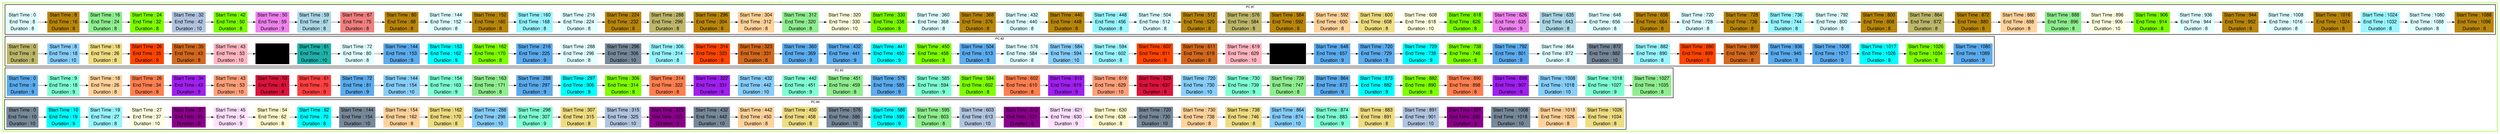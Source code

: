 digraph G {

fontname="Helvetica,Arial,sans-serif"
node [fontname="Helvetica,Arial,sans-serif"]
edge [fontname="Helvetica,Arial,sans-serif"]
graph [rankdir = "LR"];
node [fontsize = "20" shape = "ellipse"];

    subgraph cluster_Mod_0{
        color =chartreuse
        style = bold
        subgraph cluster_0{
           node [style=filled]
           color = black


            "node115" [
               label = "Start Time : 0 | End Time : 8 | Duration : 8"
               shape = "record"
               color = lightcyan
            ]

            "node82" [
               label = "Start Time : 8 | End Time : 16 | Duration : 8"
               shape = "record"
               color = darkgoldenrod
            ]

            "node139" [
               label = "Start Time : 16 | End Time : 24 | Duration : 8"
               shape = "record"
               color = lightgreen
            ]

            "node61" [
               label = "Start Time : 24 | End Time : 32 | Duration : 8"
               shape = "record"
               color = chartreuse
            ]

            "node168" [
               label = "Start Time : 32 | End Time : 42 | Duration : 10"
               shape = "record"
               color = lightsteelblue
            ]

            "node106" [
               label = "Start Time : 42 | End Time : 50 | Duration : 8"
               shape = "record"
               color = lawngreen
            ]

            "node42" [
               label = "Start Time : 50 | End Time : 59 | Duration : 9"
               shape = "record"
               color = violet
            ]

            "node112" [
               label = "Start Time : 59 | End Time : 67 | Duration : 8"
               shape = "record"
               color = lightblue
            ]

            "node114" [
               label = "Start Time : 67 | End Time : 75 | Duration : 8"
               shape = "record"
               color = lightcoral
            ]

            "node83" [
               label = "Start Time : 80 | End Time : 88 | Duration : 8"
               shape = "record"
               color = darkgoldenrod
            ]

            "node117" [
               label = "Start Time : 144 | End Time : 152 | Duration : 8"
               shape = "record"
               color = lightcyan
            ]

            "node84" [
               label = "Start Time : 152 | End Time : 160 | Duration : 8"
               shape = "record"
               color = darkgoldenrod
            ]

            "node54" [
               label = "Start Time : 160 | End Time : 168 | Duration : 8"
               shape = "record"
               color = cadetblue1
            ]

            "node118" [
               label = "Start Time : 216 | End Time : 224 | Duration : 8"
               shape = "record"
               color = lightcyan
            ]

            "node85" [
               label = "Start Time : 224 | End Time : 232 | Duration : 8"
               shape = "record"
               color = darkgoldenrod
            ]

            "node99" [
               label = "Start Time : 288 | End Time : 296 | Duration : 8"
               shape = "record"
               color = darkkhaki
            ]

            "node86" [
               label = "Start Time : 296 | End Time : 304 | Duration : 8"
               shape = "record"
               color = darkgoldenrod
            ]

            "node47" [
               label = "Start Time : 304 | End Time : 312 | Duration : 8"
               shape = "record"
               color = burlywood1
            ]

            "node141" [
               label = "Start Time : 312 | End Time : 320 | Duration : 8"
               shape = "record"
               color = lightgreen
            ]

            "node173" [
               label = "Start Time : 320 | End Time : 330 | Duration : 10"
               shape = "record"
               color = lightyellow
            ]

            "node107" [
               label = "Start Time : 330 | End Time : 338 | Duration : 8"
               shape = "record"
               color = lawngreen
            ]

            "node120" [
               label = "Start Time : 360 | End Time : 368 | Duration : 8"
               shape = "record"
               color = lightcyan
            ]

            "node87" [
               label = "Start Time : 368 | End Time : 376 | Duration : 8"
               shape = "record"
               color = darkgoldenrod
            ]

            "node121" [
               label = "Start Time : 432 | End Time : 440 | Duration : 8"
               shape = "record"
               color = lightcyan
            ]

            "node88" [
               label = "Start Time : 440 | End Time : 448 | Duration : 8"
               shape = "record"
               color = darkgoldenrod
            ]

            "node56" [
               label = "Start Time : 448 | End Time : 456 | Duration : 8"
               shape = "record"
               color = cadetblue1
            ]

            "node122" [
               label = "Start Time : 504 | End Time : 512 | Duration : 8"
               shape = "record"
               color = lightcyan
            ]

            "node89" [
               label = "Start Time : 512 | End Time : 520 | Duration : 8"
               shape = "record"
               color = darkgoldenrod
            ]

            "node100" [
               label = "Start Time : 576 | End Time : 584 | Duration : 8"
               shape = "record"
               color = darkkhaki
            ]

            "node90" [
               label = "Start Time : 584 | End Time : 592 | Duration : 8"
               shape = "record"
               color = darkgoldenrod
            ]

            "node49" [
               label = "Start Time : 592 | End Time : 600 | Duration : 8"
               shape = "record"
               color = burlywood1
            ]

            "node135" [
               label = "Start Time : 600 | End Time : 608 | Duration : 8"
               shape = "record"
               color = lightgoldenrod
            ]

            "node174" [
               label = "Start Time : 608 | End Time : 618 | Duration : 10"
               shape = "record"
               color = lightyellow
            ]

            "node108" [
               label = "Start Time : 618 | End Time : 626 | Duration : 8"
               shape = "record"
               color = lawngreen
            ]

            "node43" [
               label = "Start Time : 626 | End Time : 635 | Duration : 9"
               shape = "record"
               color = violet
            ]

            "node113" [
               label = "Start Time : 635 | End Time : 643 | Duration : 8"
               shape = "record"
               color = lightblue
            ]

            "node124" [
               label = "Start Time : 648 | End Time : 656 | Duration : 8"
               shape = "record"
               color = lightcyan
            ]

            "node91" [
               label = "Start Time : 656 | End Time : 664 | Duration : 8"
               shape = "record"
               color = darkgoldenrod
            ]

            "node125" [
               label = "Start Time : 720 | End Time : 728 | Duration : 8"
               shape = "record"
               color = lightcyan
            ]

            "node92" [
               label = "Start Time : 728 | End Time : 736 | Duration : 8"
               shape = "record"
               color = darkgoldenrod
            ]

            "node58" [
               label = "Start Time : 736 | End Time : 744 | Duration : 8"
               shape = "record"
               color = cadetblue1
            ]

            "node126" [
               label = "Start Time : 792 | End Time : 800 | Duration : 8"
               shape = "record"
               color = lightcyan
            ]

            "node93" [
               label = "Start Time : 800 | End Time : 808 | Duration : 8"
               shape = "record"
               color = darkgoldenrod
            ]

            "node101" [
               label = "Start Time : 864 | End Time : 872 | Duration : 8"
               shape = "record"
               color = darkkhaki
            ]

            "node94" [
               label = "Start Time : 872 | End Time : 880 | Duration : 8"
               shape = "record"
               color = darkgoldenrod
            ]

            "node51" [
               label = "Start Time : 880 | End Time : 888 | Duration : 8"
               shape = "record"
               color = burlywood1
            ]

            "node145" [
               label = "Start Time : 888 | End Time : 896 | Duration : 8"
               shape = "record"
               color = lightgreen
            ]

            "node175" [
               label = "Start Time : 896 | End Time : 906 | Duration : 10"
               shape = "record"
               color = lightyellow
            ]

            "node109" [
               label = "Start Time : 906 | End Time : 914 | Duration : 8"
               shape = "record"
               color = lawngreen
            ]

            "node128" [
               label = "Start Time : 936 | End Time : 944 | Duration : 8"
               shape = "record"
               color = lightcyan
            ]

            "node95" [
               label = "Start Time : 944 | End Time : 952 | Duration : 8"
               shape = "record"
               color = darkgoldenrod
            ]

            "node129" [
               label = "Start Time : 1008 | End Time : 1016 | Duration : 8"
               shape = "record"
               color = lightcyan
            ]

            "node96" [
               label = "Start Time : 1016 | End Time : 1024 | Duration : 8"
               shape = "record"
               color = darkgoldenrod
            ]

            "node60" [
               label = "Start Time : 1024 | End Time : 1032 | Duration : 8"
               shape = "record"
               color = cadetblue1
            ]

            "node130" [
               label = "Start Time : 1080 | End Time : 1088 | Duration : 8"
               shape = "record"
               color = lightcyan
            ]

            "node97" [
               label = "Start Time : 1088 | End Time : 1096 | Duration : 8"
               shape = "record"
               color = darkgoldenrod
            ]

            node115 -> node82 -> node139 -> node61 -> node168 -> node106 -> node42 -> node112 -> node114 -> node83 -> node117 -> node84 -> node54 -> node118 -> node85 -> node99 -> node86 -> node47 -> node141 -> node173 -> node107 -> node120 -> node87 -> node121 -> node88 -> node56 -> node122 -> node89 -> node100 -> node90 -> node49 -> node135 -> node174 -> node108 -> node43 -> node113 -> node124 -> node91 -> node125 -> node92 -> node58 -> node126 -> node93 -> node101 -> node94 -> node51 -> node145 -> node175 -> node109 -> node128 -> node95 -> node129 -> node96 -> node60 -> node130 -> node97

            label = "PC #1"

        }
        subgraph cluster_1{
           node [style=filled]
           color = black


            "node98" [
               label = "Start Time : 0 | End Time : 8 | Duration : 8"
               shape = "record"
               color = darkkhaki
            ]

            "node152" [
               label = "Start Time : 8 | End Time : 18 | Duration : 10"
               shape = "record"
               color = lightskyblue
            ]

            "node131" [
               label = "Start Time : 18 | End Time : 26 | Duration : 8"
               shape = "record"
               color = lightgoldenrod
            ]

            "node32" [
               label = "Start Time : 26 | End Time : 35 | Duration : 9"
               shape = "record"
               color = orangered1
            ]

            "node69" [
               label = "Start Time : 35 | End Time : 43 | Duration : 8"
               shape = "record"
               color = chocolate
            ]

            "node147" [
               label = "Start Time : 43 | End Time : 53 | Duration : 10"
               shape = "record"
               color = lightpink
            ]

            "node77" [
               label = "Start Time : 53 | End Time : 61 | Duration : 8"
               shape = "record"
               color = cornflower
            ]

            "node151" [
               label = "Start Time : 61 | End Time : 71 | Duration : 10"
               shape = "record"
               color = lightseagreen
            ]

            "node116" [
               label = "Start Time : 72 | End Time : 80 | Duration : 8"
               shape = "record"
               color = lightcyan
            ]

            "node2" [
               label = "Start Time : 144 | End Time : 153 | Duration : 9"
               shape = "record"
               color = steelblue2
            ]

            "node17" [
               label = "Start Time : 153 | End Time : 162 | Duration : 9"
               shape = "record"
               color = aqua
            ]

            "node62" [
               label = "Start Time : 162 | End Time : 170 | Duration : 8"
               shape = "record"
               color = chartreuse
            ]

            "node3" [
               label = "Start Time : 216 | End Time : 225 | Duration : 9"
               shape = "record"
               color = steelblue2
            ]

            "node119" [
               label = "Start Time : 288 | End Time : 296 | Duration : 8"
               shape = "record"
               color = lightcyan
            ]

            "node162" [
               label = "Start Time : 296 | End Time : 306 | Duration : 10"
               shape = "record"
               color = lightslategray
            ]

            "node55" [
               label = "Start Time : 306 | End Time : 314 | Duration : 8"
               shape = "record"
               color = cadetblue1
            ]

            "node33" [
               label = "Start Time : 314 | End Time : 323 | Duration : 9"
               shape = "record"
               color = orangered1
            ]

            "node70" [
               label = "Start Time : 323 | End Time : 331 | Duration : 8"
               shape = "record"
               color = chocolate
            ]

            "node5" [
               label = "Start Time : 360 | End Time : 369 | Duration : 9"
               shape = "record"
               color = steelblue2
            ]

            "node6" [
               label = "Start Time : 432 | End Time : 441 | Duration : 9"
               shape = "record"
               color = steelblue2
            ]

            "node19" [
               label = "Start Time : 441 | End Time : 450 | Duration : 9"
               shape = "record"
               color = aqua
            ]

            "node64" [
               label = "Start Time : 450 | End Time : 458 | Duration : 8"
               shape = "record"
               color = chartreuse
            ]

            "node7" [
               label = "Start Time : 504 | End Time : 513 | Duration : 9"
               shape = "record"
               color = steelblue2
            ]

            "node123" [
               label = "Start Time : 576 | End Time : 584 | Duration : 8"
               shape = "record"
               color = lightcyan
            ]

            "node156" [
               label = "Start Time : 584 | End Time : 594 | Duration : 10"
               shape = "record"
               color = lightskyblue
            ]

            "node57" [
               label = "Start Time : 594 | End Time : 602 | Duration : 8"
               shape = "record"
               color = cadetblue1
            ]

            "node34" [
               label = "Start Time : 602 | End Time : 611 | Duration : 9"
               shape = "record"
               color = orangered1
            ]

            "node71" [
               label = "Start Time : 611 | End Time : 619 | Duration : 8"
               shape = "record"
               color = chocolate
            ]

            "node148" [
               label = "Start Time : 619 | End Time : 629 | Duration : 10"
               shape = "record"
               color = lightpink
            ]

            "node78" [
               label = "Start Time : 629 | End Time : 637 | Duration : 8"
               shape = "record"
               color = cornflower
            ]

            "node9" [
               label = "Start Time : 648 | End Time : 657 | Duration : 9"
               shape = "record"
               color = steelblue2
            ]

            "node10" [
               label = "Start Time : 720 | End Time : 729 | Duration : 9"
               shape = "record"
               color = steelblue2
            ]

            "node21" [
               label = "Start Time : 729 | End Time : 738 | Duration : 9"
               shape = "record"
               color = aqua
            ]

            "node66" [
               label = "Start Time : 738 | End Time : 746 | Duration : 8"
               shape = "record"
               color = chartreuse
            ]

            "node11" [
               label = "Start Time : 792 | End Time : 801 | Duration : 9"
               shape = "record"
               color = steelblue2
            ]

            "node127" [
               label = "Start Time : 864 | End Time : 872 | Duration : 8"
               shape = "record"
               color = lightcyan
            ]

            "node166" [
               label = "Start Time : 872 | End Time : 882 | Duration : 10"
               shape = "record"
               color = lightslategray
            ]

            "node59" [
               label = "Start Time : 882 | End Time : 890 | Duration : 8"
               shape = "record"
               color = cadetblue1
            ]

            "node35" [
               label = "Start Time : 890 | End Time : 899 | Duration : 9"
               shape = "record"
               color = orangered1
            ]

            "node72" [
               label = "Start Time : 899 | End Time : 907 | Duration : 8"
               shape = "record"
               color = chocolate
            ]

            "node13" [
               label = "Start Time : 936 | End Time : 945 | Duration : 9"
               shape = "record"
               color = steelblue2
            ]

            "node14" [
               label = "Start Time : 1008 | End Time : 1017 | Duration : 9"
               shape = "record"
               color = steelblue2
            ]

            "node23" [
               label = "Start Time : 1017 | End Time : 1026 | Duration : 9"
               shape = "record"
               color = aqua
            ]

            "node68" [
               label = "Start Time : 1026 | End Time : 1034 | Duration : 8"
               shape = "record"
               color = chartreuse
            ]

            "node15" [
               label = "Start Time : 1080 | End Time : 1089 | Duration : 9"
               shape = "record"
               color = steelblue2
            ]

            node98 -> node152 -> node131 -> node32 -> node69 -> node147 -> node77 -> node151 -> node116 -> node2 -> node17 -> node62 -> node3 -> node119 -> node162 -> node55 -> node33 -> node70 -> node5 -> node6 -> node19 -> node64 -> node7 -> node123 -> node156 -> node57 -> node34 -> node71 -> node148 -> node78 -> node9 -> node10 -> node21 -> node66 -> node11 -> node127 -> node166 -> node59 -> node35 -> node72 -> node13 -> node14 -> node23 -> node68 -> node15

            label = "PC #2"

        }
        subgraph cluster_2{
           node [style=filled]
           color = black


            "node0" [
               label = "Start Time : 0 | End Time : 9 | Duration : 9"
               shape = "record"
               color = steelblue2
            ]

            "node24" [
               label = "Start Time : 9 | End Time : 18 | Duration : 9"
               shape = "record"
               color = aquamarine
            ]

            "node45" [
               label = "Start Time : 18 | End Time : 26 | Duration : 8"
               shape = "record"
               color = burlywood1
            ]

            "node73" [
               label = "Start Time : 26 | End Time : 34 | Duration : 8"
               shape = "record"
               color = coral
            ]

            "node36" [
               label = "Start Time : 34 | End Time : 43 | Duration : 9"
               shape = "record"
               color = x11purple
            ]

            "node149" [
               label = "Start Time : 43 | End Time : 53 | Duration : 10"
               shape = "record"
               color = lightsalmon
            ]

            "node79" [
               label = "Start Time : 53 | End Time : 61 | Duration : 8"
               shape = "record"
               color = crimson
            ]

            "node44" [
               label = "Start Time : 61 | End Time : 70 | Duration : 9"
               shape = "record"
               color = brown1
            ]

            "node1" [
               label = "Start Time : 72 | End Time : 81 | Duration : 9"
               shape = "record"
               color = steelblue2
            ]

            "node153" [
               label = "Start Time : 144 | End Time : 154 | Duration : 10"
               shape = "record"
               color = lightskyblue
            ]

            "node25" [
               label = "Start Time : 154 | End Time : 163 | Duration : 9"
               shape = "record"
               color = aquamarine
            ]

            "node140" [
               label = "Start Time : 163 | End Time : 171 | Duration : 8"
               shape = "record"
               color = lightgreen
            ]

            "node4" [
               label = "Start Time : 288 | End Time : 297 | Duration : 9"
               shape = "record"
               color = steelblue2
            ]

            "node18" [
               label = "Start Time : 297 | End Time : 306 | Duration : 9"
               shape = "record"
               color = aqua
            ]

            "node63" [
               label = "Start Time : 306 | End Time : 314 | Duration : 8"
               shape = "record"
               color = chartreuse
            ]

            "node74" [
               label = "Start Time : 314 | End Time : 322 | Duration : 8"
               shape = "record"
               color = coral
            ]

            "node37" [
               label = "Start Time : 322 | End Time : 331 | Duration : 9"
               shape = "record"
               color = x11purple
            ]

            "node155" [
               label = "Start Time : 432 | End Time : 442 | Duration : 10"
               shape = "record"
               color = lightskyblue
            ]

            "node27" [
               label = "Start Time : 442 | End Time : 451 | Duration : 9"
               shape = "record"
               color = aquamarine
            ]

            "node142" [
               label = "Start Time : 451 | End Time : 459 | Duration : 8"
               shape = "record"
               color = lightgreen
            ]

            "node8" [
               label = "Start Time : 576 | End Time : 585 | Duration : 9"
               shape = "record"
               color = steelblue2
            ]

            "node28" [
               label = "Start Time : 585 | End Time : 594 | Duration : 9"
               shape = "record"
               color = aquamarine
            ]

            "node65" [
               label = "Start Time : 594 | End Time : 602 | Duration : 8"
               shape = "record"
               color = chartreuse
            ]

            "node75" [
               label = "Start Time : 602 | End Time : 610 | Duration : 8"
               shape = "record"
               color = coral
            ]

            "node38" [
               label = "Start Time : 610 | End Time : 619 | Duration : 9"
               shape = "record"
               color = x11purple
            ]

            "node150" [
               label = "Start Time : 619 | End Time : 629 | Duration : 10"
               shape = "record"
               color = lightsalmon
            ]

            "node80" [
               label = "Start Time : 629 | End Time : 637 | Duration : 8"
               shape = "record"
               color = crimson
            ]

            "node157" [
               label = "Start Time : 720 | End Time : 730 | Duration : 10"
               shape = "record"
               color = lightskyblue
            ]

            "node29" [
               label = "Start Time : 730 | End Time : 739 | Duration : 9"
               shape = "record"
               color = aquamarine
            ]

            "node144" [
               label = "Start Time : 739 | End Time : 747 | Duration : 8"
               shape = "record"
               color = lightgreen
            ]

            "node12" [
               label = "Start Time : 864 | End Time : 873 | Duration : 9"
               shape = "record"
               color = steelblue2
            ]

            "node22" [
               label = "Start Time : 873 | End Time : 882 | Duration : 9"
               shape = "record"
               color = aqua
            ]

            "node67" [
               label = "Start Time : 882 | End Time : 890 | Duration : 8"
               shape = "record"
               color = chartreuse
            ]

            "node76" [
               label = "Start Time : 890 | End Time : 898 | Duration : 8"
               shape = "record"
               color = coral
            ]

            "node39" [
               label = "Start Time : 898 | End Time : 907 | Duration : 9"
               shape = "record"
               color = x11purple
            ]

            "node159" [
               label = "Start Time : 1008 | End Time : 1018 | Duration : 10"
               shape = "record"
               color = lightskyblue
            ]

            "node31" [
               label = "Start Time : 1018 | End Time : 1027 | Duration : 9"
               shape = "record"
               color = aquamarine
            ]

            "node146" [
               label = "Start Time : 1027 | End Time : 1035 | Duration : 8"
               shape = "record"
               color = lightgreen
            ]

            node0 -> node24 -> node45 -> node73 -> node36 -> node149 -> node79 -> node44 -> node1 -> node153 -> node25 -> node140 -> node4 -> node18 -> node63 -> node74 -> node37 -> node155 -> node27 -> node142 -> node8 -> node28 -> node65 -> node75 -> node38 -> node150 -> node80 -> node157 -> node29 -> node144 -> node12 -> node22 -> node67 -> node76 -> node39 -> node159 -> node31 -> node146

            label = "PC #3"

        }
        subgraph cluster_3{
           node [style=filled]
           color = black


            "node160" [
               label = "Start Time : 0 | End Time : 10 | Duration : 10"
               shape = "record"
               color = lightslategray
            ]

            "node16" [
               label = "Start Time : 10 | End Time : 19 | Duration : 9"
               shape = "record"
               color = aqua
            ]

            "node53" [
               label = "Start Time : 19 | End Time : 27 | Duration : 8"
               shape = "record"
               color = cadetblue1
            ]

            "node172" [
               label = "Start Time : 27 | End Time : 37 | Duration : 10"
               shape = "record"
               color = lightyellow
            ]

            "node102" [
               label = "Start Time : 37 | End Time : 45 | Duration : 8"
               shape = "record"
               color = darkmagenta
            ]

            "node40" [
               label = "Start Time : 45 | End Time : 54 | Duration : 9"
               shape = "record"
               color = thistle1
            ]

            "node110" [
               label = "Start Time : 54 | End Time : 62 | Duration : 8"
               shape = "record"
               color = lemonchiffon
            ]

            "node81" [
               label = "Start Time : 62 | End Time : 70 | Duration : 8"
               shape = "record"
               color = cyan
            ]

            "node161" [
               label = "Start Time : 144 | End Time : 154 | Duration : 10"
               shape = "record"
               color = lightslategray
            ]

            "node46" [
               label = "Start Time : 154 | End Time : 162 | Duration : 8"
               shape = "record"
               color = burlywood1
            ]

            "node132" [
               label = "Start Time : 162 | End Time : 170 | Duration : 8"
               shape = "record"
               color = lightgoldenrod
            ]

            "node154" [
               label = "Start Time : 288 | End Time : 298 | Duration : 10"
               shape = "record"
               color = lightskyblue
            ]

            "node26" [
               label = "Start Time : 298 | End Time : 307 | Duration : 9"
               shape = "record"
               color = aquamarine
            ]

            "node133" [
               label = "Start Time : 307 | End Time : 315 | Duration : 8"
               shape = "record"
               color = lightgoldenrod
            ]

            "node169" [
               label = "Start Time : 315 | End Time : 325 | Duration : 10"
               shape = "record"
               color = lightsteelblue
            ]

            "node103" [
               label = "Start Time : 325 | End Time : 333 | Duration : 8"
               shape = "record"
               color = darkmagenta
            ]

            "node163" [
               label = "Start Time : 432 | End Time : 442 | Duration : 10"
               shape = "record"
               color = lightslategray
            ]

            "node48" [
               label = "Start Time : 442 | End Time : 450 | Duration : 8"
               shape = "record"
               color = burlywood1
            ]

            "node134" [
               label = "Start Time : 450 | End Time : 458 | Duration : 8"
               shape = "record"
               color = lightgoldenrod
            ]

            "node164" [
               label = "Start Time : 576 | End Time : 586 | Duration : 10"
               shape = "record"
               color = lightslategray
            ]

            "node20" [
               label = "Start Time : 586 | End Time : 595 | Duration : 9"
               shape = "record"
               color = aqua
            ]

            "node143" [
               label = "Start Time : 595 | End Time : 603 | Duration : 8"
               shape = "record"
               color = lightgreen
            ]

            "node170" [
               label = "Start Time : 603 | End Time : 613 | Duration : 10"
               shape = "record"
               color = lightsteelblue
            ]

            "node104" [
               label = "Start Time : 613 | End Time : 621 | Duration : 8"
               shape = "record"
               color = darkmagenta
            ]

            "node41" [
               label = "Start Time : 621 | End Time : 630 | Duration : 9"
               shape = "record"
               color = thistle1
            ]

            "node111" [
               label = "Start Time : 630 | End Time : 638 | Duration : 8"
               shape = "record"
               color = lemonchiffon
            ]

            "node165" [
               label = "Start Time : 720 | End Time : 730 | Duration : 10"
               shape = "record"
               color = lightslategray
            ]

            "node50" [
               label = "Start Time : 730 | End Time : 738 | Duration : 8"
               shape = "record"
               color = burlywood1
            ]

            "node136" [
               label = "Start Time : 738 | End Time : 746 | Duration : 8"
               shape = "record"
               color = lightgoldenrod
            ]

            "node158" [
               label = "Start Time : 864 | End Time : 874 | Duration : 10"
               shape = "record"
               color = lightskyblue
            ]

            "node30" [
               label = "Start Time : 874 | End Time : 883 | Duration : 9"
               shape = "record"
               color = aquamarine
            ]

            "node137" [
               label = "Start Time : 883 | End Time : 891 | Duration : 8"
               shape = "record"
               color = lightgoldenrod
            ]

            "node171" [
               label = "Start Time : 891 | End Time : 901 | Duration : 10"
               shape = "record"
               color = lightsteelblue
            ]

            "node105" [
               label = "Start Time : 901 | End Time : 909 | Duration : 8"
               shape = "record"
               color = darkmagenta
            ]

            "node167" [
               label = "Start Time : 1008 | End Time : 1018 | Duration : 10"
               shape = "record"
               color = lightslategray
            ]

            "node52" [
               label = "Start Time : 1018 | End Time : 1026 | Duration : 8"
               shape = "record"
               color = burlywood1
            ]

            "node138" [
               label = "Start Time : 1026 | End Time : 1034 | Duration : 8"
               shape = "record"
               color = lightgoldenrod
            ]

            node160 -> node16 -> node53 -> node172 -> node102 -> node40 -> node110 -> node81 -> node161 -> node46 -> node132 -> node154 -> node26 -> node133 -> node169 -> node103 -> node163 -> node48 -> node134 -> node164 -> node20 -> node143 -> node170 -> node104 -> node41 -> node111 -> node165 -> node50 -> node136 -> node158 -> node30 -> node137 -> node171 -> node105 -> node167 -> node52 -> node138

            label = "PC #4"

        }
    }




}


